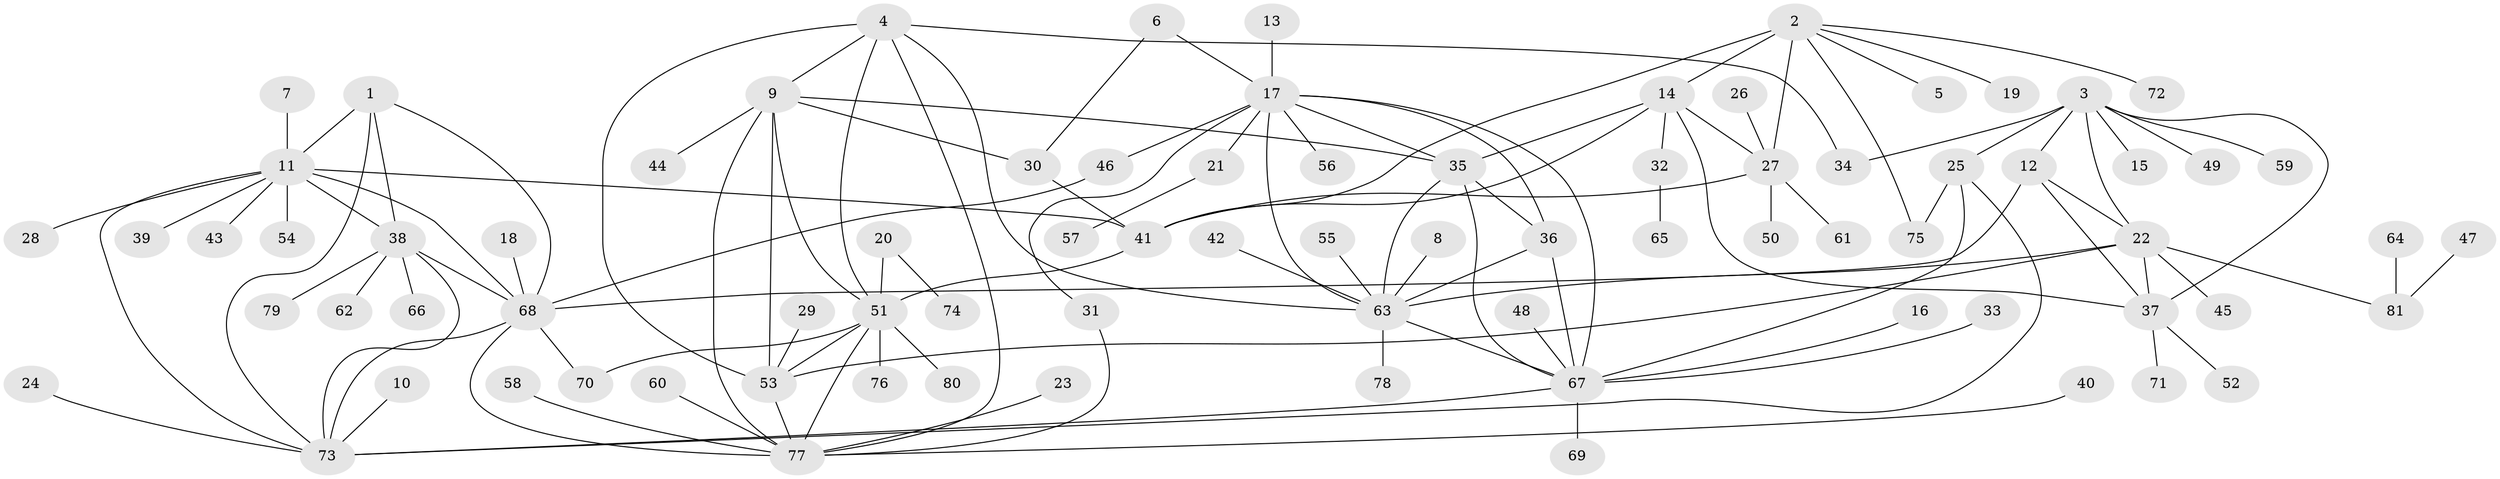 // original degree distribution, {8: 0.05263157894736842, 10: 0.017543859649122806, 4: 0.03508771929824561, 9: 0.02631578947368421, 11: 0.043859649122807015, 5: 0.017543859649122806, 7: 0.017543859649122806, 6: 0.02631578947368421, 1: 0.5789473684210527, 2: 0.16666666666666666, 3: 0.017543859649122806}
// Generated by graph-tools (version 1.1) at 2025/37/03/04/25 23:37:43]
// undirected, 81 vertices, 120 edges
graph export_dot {
  node [color=gray90,style=filled];
  1;
  2;
  3;
  4;
  5;
  6;
  7;
  8;
  9;
  10;
  11;
  12;
  13;
  14;
  15;
  16;
  17;
  18;
  19;
  20;
  21;
  22;
  23;
  24;
  25;
  26;
  27;
  28;
  29;
  30;
  31;
  32;
  33;
  34;
  35;
  36;
  37;
  38;
  39;
  40;
  41;
  42;
  43;
  44;
  45;
  46;
  47;
  48;
  49;
  50;
  51;
  52;
  53;
  54;
  55;
  56;
  57;
  58;
  59;
  60;
  61;
  62;
  63;
  64;
  65;
  66;
  67;
  68;
  69;
  70;
  71;
  72;
  73;
  74;
  75;
  76;
  77;
  78;
  79;
  80;
  81;
  1 -- 11 [weight=1.0];
  1 -- 38 [weight=1.0];
  1 -- 68 [weight=1.0];
  1 -- 73 [weight=1.0];
  2 -- 5 [weight=1.0];
  2 -- 14 [weight=2.0];
  2 -- 19 [weight=1.0];
  2 -- 27 [weight=2.0];
  2 -- 41 [weight=2.0];
  2 -- 72 [weight=1.0];
  2 -- 75 [weight=1.0];
  3 -- 12 [weight=2.0];
  3 -- 15 [weight=1.0];
  3 -- 22 [weight=2.0];
  3 -- 25 [weight=1.0];
  3 -- 34 [weight=1.0];
  3 -- 37 [weight=2.0];
  3 -- 49 [weight=1.0];
  3 -- 59 [weight=1.0];
  4 -- 9 [weight=1.0];
  4 -- 34 [weight=1.0];
  4 -- 51 [weight=1.0];
  4 -- 53 [weight=1.0];
  4 -- 63 [weight=1.0];
  4 -- 77 [weight=1.0];
  6 -- 17 [weight=1.0];
  6 -- 30 [weight=1.0];
  7 -- 11 [weight=1.0];
  8 -- 63 [weight=1.0];
  9 -- 30 [weight=1.0];
  9 -- 35 [weight=1.0];
  9 -- 44 [weight=1.0];
  9 -- 51 [weight=1.0];
  9 -- 53 [weight=1.0];
  9 -- 77 [weight=1.0];
  10 -- 73 [weight=1.0];
  11 -- 28 [weight=1.0];
  11 -- 38 [weight=1.0];
  11 -- 39 [weight=1.0];
  11 -- 41 [weight=1.0];
  11 -- 43 [weight=1.0];
  11 -- 54 [weight=1.0];
  11 -- 68 [weight=1.0];
  11 -- 73 [weight=1.0];
  12 -- 22 [weight=1.0];
  12 -- 37 [weight=1.0];
  12 -- 68 [weight=1.0];
  13 -- 17 [weight=1.0];
  14 -- 27 [weight=1.0];
  14 -- 32 [weight=1.0];
  14 -- 35 [weight=1.0];
  14 -- 37 [weight=1.0];
  14 -- 41 [weight=1.0];
  16 -- 67 [weight=1.0];
  17 -- 21 [weight=1.0];
  17 -- 31 [weight=1.0];
  17 -- 35 [weight=1.0];
  17 -- 36 [weight=1.0];
  17 -- 46 [weight=1.0];
  17 -- 56 [weight=1.0];
  17 -- 63 [weight=1.0];
  17 -- 67 [weight=1.0];
  18 -- 68 [weight=1.0];
  20 -- 51 [weight=1.0];
  20 -- 74 [weight=1.0];
  21 -- 57 [weight=1.0];
  22 -- 37 [weight=1.0];
  22 -- 45 [weight=1.0];
  22 -- 53 [weight=1.0];
  22 -- 63 [weight=1.0];
  22 -- 81 [weight=1.0];
  23 -- 77 [weight=1.0];
  24 -- 73 [weight=1.0];
  25 -- 67 [weight=1.0];
  25 -- 73 [weight=1.0];
  25 -- 75 [weight=1.0];
  26 -- 27 [weight=1.0];
  27 -- 41 [weight=1.0];
  27 -- 50 [weight=1.0];
  27 -- 61 [weight=1.0];
  29 -- 53 [weight=1.0];
  30 -- 41 [weight=1.0];
  31 -- 77 [weight=1.0];
  32 -- 65 [weight=1.0];
  33 -- 67 [weight=1.0];
  35 -- 36 [weight=1.0];
  35 -- 63 [weight=1.0];
  35 -- 67 [weight=1.0];
  36 -- 63 [weight=1.0];
  36 -- 67 [weight=1.0];
  37 -- 52 [weight=1.0];
  37 -- 71 [weight=1.0];
  38 -- 62 [weight=1.0];
  38 -- 66 [weight=1.0];
  38 -- 68 [weight=1.0];
  38 -- 73 [weight=1.0];
  38 -- 79 [weight=1.0];
  40 -- 77 [weight=1.0];
  41 -- 51 [weight=1.0];
  42 -- 63 [weight=1.0];
  46 -- 68 [weight=1.0];
  47 -- 81 [weight=1.0];
  48 -- 67 [weight=1.0];
  51 -- 53 [weight=1.0];
  51 -- 70 [weight=1.0];
  51 -- 76 [weight=1.0];
  51 -- 77 [weight=1.0];
  51 -- 80 [weight=1.0];
  53 -- 77 [weight=1.0];
  55 -- 63 [weight=1.0];
  58 -- 77 [weight=1.0];
  60 -- 77 [weight=1.0];
  63 -- 67 [weight=1.0];
  63 -- 78 [weight=1.0];
  64 -- 81 [weight=1.0];
  67 -- 69 [weight=1.0];
  67 -- 73 [weight=1.0];
  68 -- 70 [weight=1.0];
  68 -- 73 [weight=1.0];
  68 -- 77 [weight=1.0];
}
